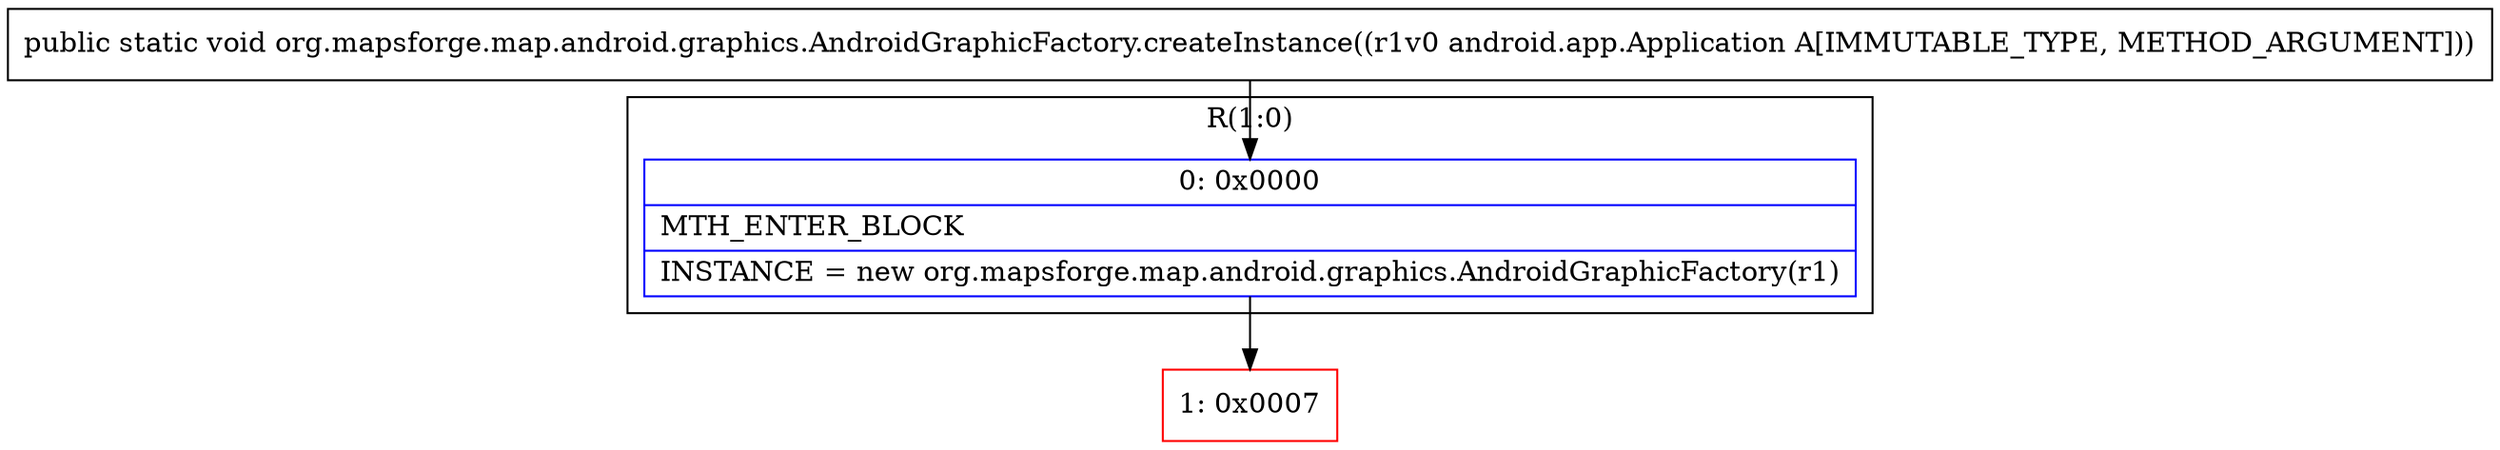 digraph "CFG fororg.mapsforge.map.android.graphics.AndroidGraphicFactory.createInstance(Landroid\/app\/Application;)V" {
subgraph cluster_Region_1522551107 {
label = "R(1:0)";
node [shape=record,color=blue];
Node_0 [shape=record,label="{0\:\ 0x0000|MTH_ENTER_BLOCK\l|INSTANCE = new org.mapsforge.map.android.graphics.AndroidGraphicFactory(r1)\l}"];
}
Node_1 [shape=record,color=red,label="{1\:\ 0x0007}"];
MethodNode[shape=record,label="{public static void org.mapsforge.map.android.graphics.AndroidGraphicFactory.createInstance((r1v0 android.app.Application A[IMMUTABLE_TYPE, METHOD_ARGUMENT])) }"];
MethodNode -> Node_0;
Node_0 -> Node_1;
}

